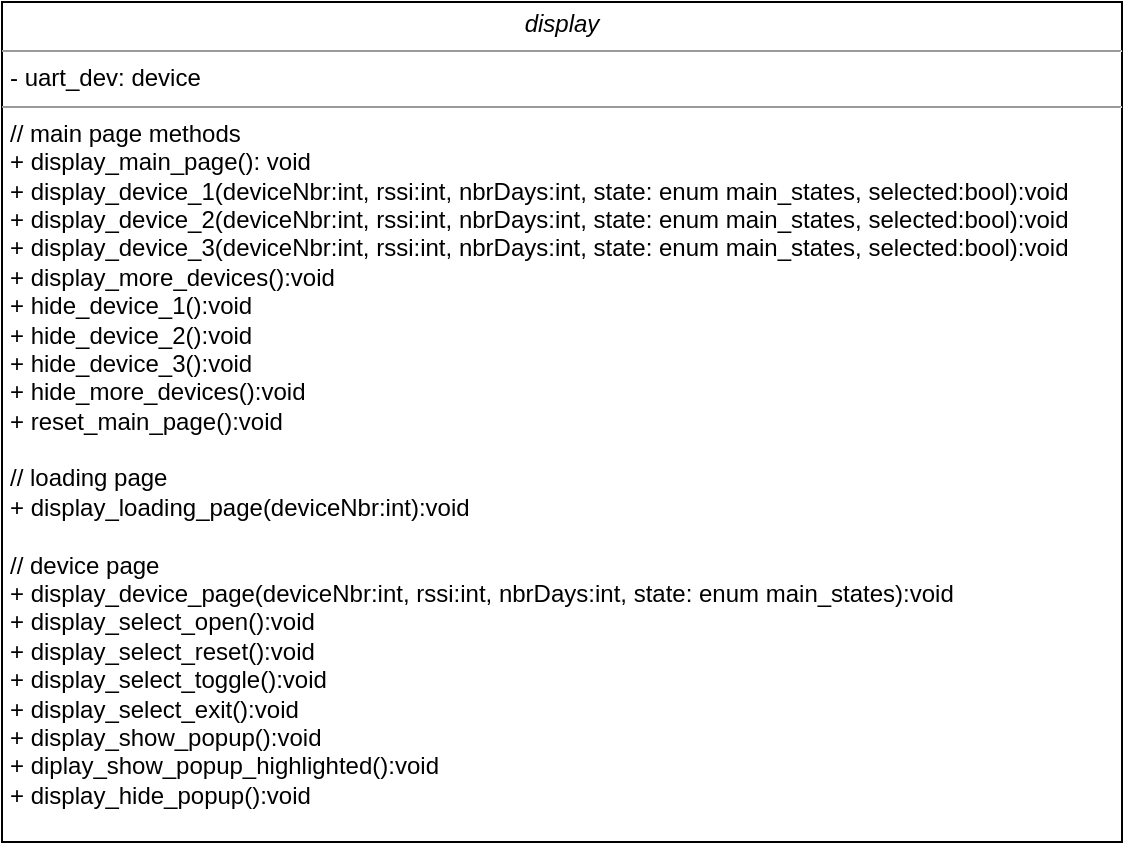 <mxfile version="24.4.13" type="device">
  <diagram name="Page-1" id="c4acf3e9-155e-7222-9cf6-157b1a14988f">
    <mxGraphModel dx="819" dy="442" grid="1" gridSize="10" guides="1" tooltips="1" connect="1" arrows="1" fold="1" page="1" pageScale="1" pageWidth="850" pageHeight="1100" background="none" math="0" shadow="0">
      <root>
        <mxCell id="0" />
        <mxCell id="1" parent="0" />
        <mxCell id="5d2195bd80daf111-18" value="&lt;p style=&quot;margin:0px;margin-top:4px;text-align:center;&quot;&gt;&lt;i&gt;display&lt;/i&gt;&lt;/p&gt;&lt;hr size=&quot;1&quot;&gt;&lt;p style=&quot;margin:0px;margin-left:4px;&quot;&gt;- uart_dev: device&lt;br&gt;&lt;/p&gt;&lt;hr size=&quot;1&quot;&gt;&lt;p style=&quot;margin:0px;margin-left:4px;&quot;&gt;// main page methods&lt;br&gt;&lt;/p&gt;&lt;p style=&quot;margin:0px;margin-left:4px;&quot;&gt;+ display_main_page(): void&lt;/p&gt;&lt;p style=&quot;margin:0px;margin-left:4px;&quot;&gt;+ display_device_1(deviceNbr:int, rssi:int, nbrDays:int, state: enum main_states, selected:bool):void&lt;/p&gt;&lt;p style=&quot;margin:0px;margin-left:4px;&quot;&gt;+ display_device_2(deviceNbr:int, rssi:int, nbrDays:int, state: enum main_states, selected:bool):void&lt;/p&gt;&lt;p style=&quot;margin:0px;margin-left:4px;&quot;&gt;+ display_device_3(deviceNbr:int, rssi:int, nbrDays:int, state: enum main_states, selected:bool):void&lt;/p&gt;&lt;p style=&quot;margin:0px;margin-left:4px;&quot;&gt;+ display_more_devices():void&lt;/p&gt;&lt;p style=&quot;margin:0px;margin-left:4px;&quot;&gt;+ hide_device_1():void&lt;/p&gt;&lt;p style=&quot;margin:0px;margin-left:4px;&quot;&gt;+ hide_device_2():void&lt;/p&gt;&lt;p style=&quot;margin:0px;margin-left:4px;&quot;&gt;+ hide_device_3():void&lt;/p&gt;&lt;p style=&quot;margin:0px;margin-left:4px;&quot;&gt;+ hide_more_devices():void&lt;/p&gt;&lt;p style=&quot;margin:0px;margin-left:4px;&quot;&gt;+ reset_main_page():void&lt;/p&gt;&lt;p style=&quot;margin:0px;margin-left:4px;&quot;&gt;&lt;br&gt;&lt;/p&gt;&lt;p style=&quot;margin:0px;margin-left:4px;&quot;&gt;// loading page&lt;/p&gt;&lt;p style=&quot;margin:0px;margin-left:4px;&quot;&gt;+ display_loading_page(deviceNbr:int):void&lt;br&gt;&lt;/p&gt;&lt;p style=&quot;margin:0px;margin-left:4px;&quot;&gt;&lt;br&gt;&lt;/p&gt;&lt;p style=&quot;margin:0px;margin-left:4px;&quot;&gt;// device page&lt;br&gt;&lt;/p&gt;&lt;p style=&quot;margin:0px;margin-left:4px;&quot;&gt;+ display_device_page(deviceNbr:int, rssi:int, nbrDays:int, state: enum main_states):void&lt;/p&gt;&lt;p style=&quot;margin:0px;margin-left:4px;&quot;&gt;+ display_select_open():void&lt;/p&gt;&lt;p style=&quot;margin:0px;margin-left:4px;&quot;&gt;+ display_select_reset():void&lt;/p&gt;&lt;p style=&quot;margin:0px;margin-left:4px;&quot;&gt;+ display_select_toggle():void&lt;/p&gt;&lt;p style=&quot;margin:0px;margin-left:4px;&quot;&gt;+ display_select_exit():void&lt;/p&gt;&lt;p style=&quot;margin:0px;margin-left:4px;&quot;&gt;+ display_show_popup():void&lt;/p&gt;&lt;p style=&quot;margin:0px;margin-left:4px;&quot;&gt;+ diplay_show_popup_highlighted():void&lt;/p&gt;&lt;p style=&quot;margin:0px;margin-left:4px;&quot;&gt;+ display_hide_popup():void&lt;br&gt;&lt;/p&gt;&lt;p style=&quot;margin:0px;margin-left:4px;&quot;&gt;&lt;br&gt;&lt;/p&gt;&lt;p style=&quot;margin:0px;margin-left:4px;&quot;&gt;&lt;br&gt;&lt;/p&gt;&lt;p style=&quot;margin:0px;margin-left:4px;&quot;&gt;&lt;br&gt;&lt;/p&gt;" style="verticalAlign=top;align=left;overflow=fill;fontSize=12;fontFamily=Helvetica;html=1;rounded=0;shadow=0;comic=0;labelBackgroundColor=none;strokeWidth=1" parent="1" vertex="1">
          <mxGeometry x="80" y="90" width="560" height="420" as="geometry" />
        </mxCell>
      </root>
    </mxGraphModel>
  </diagram>
</mxfile>
